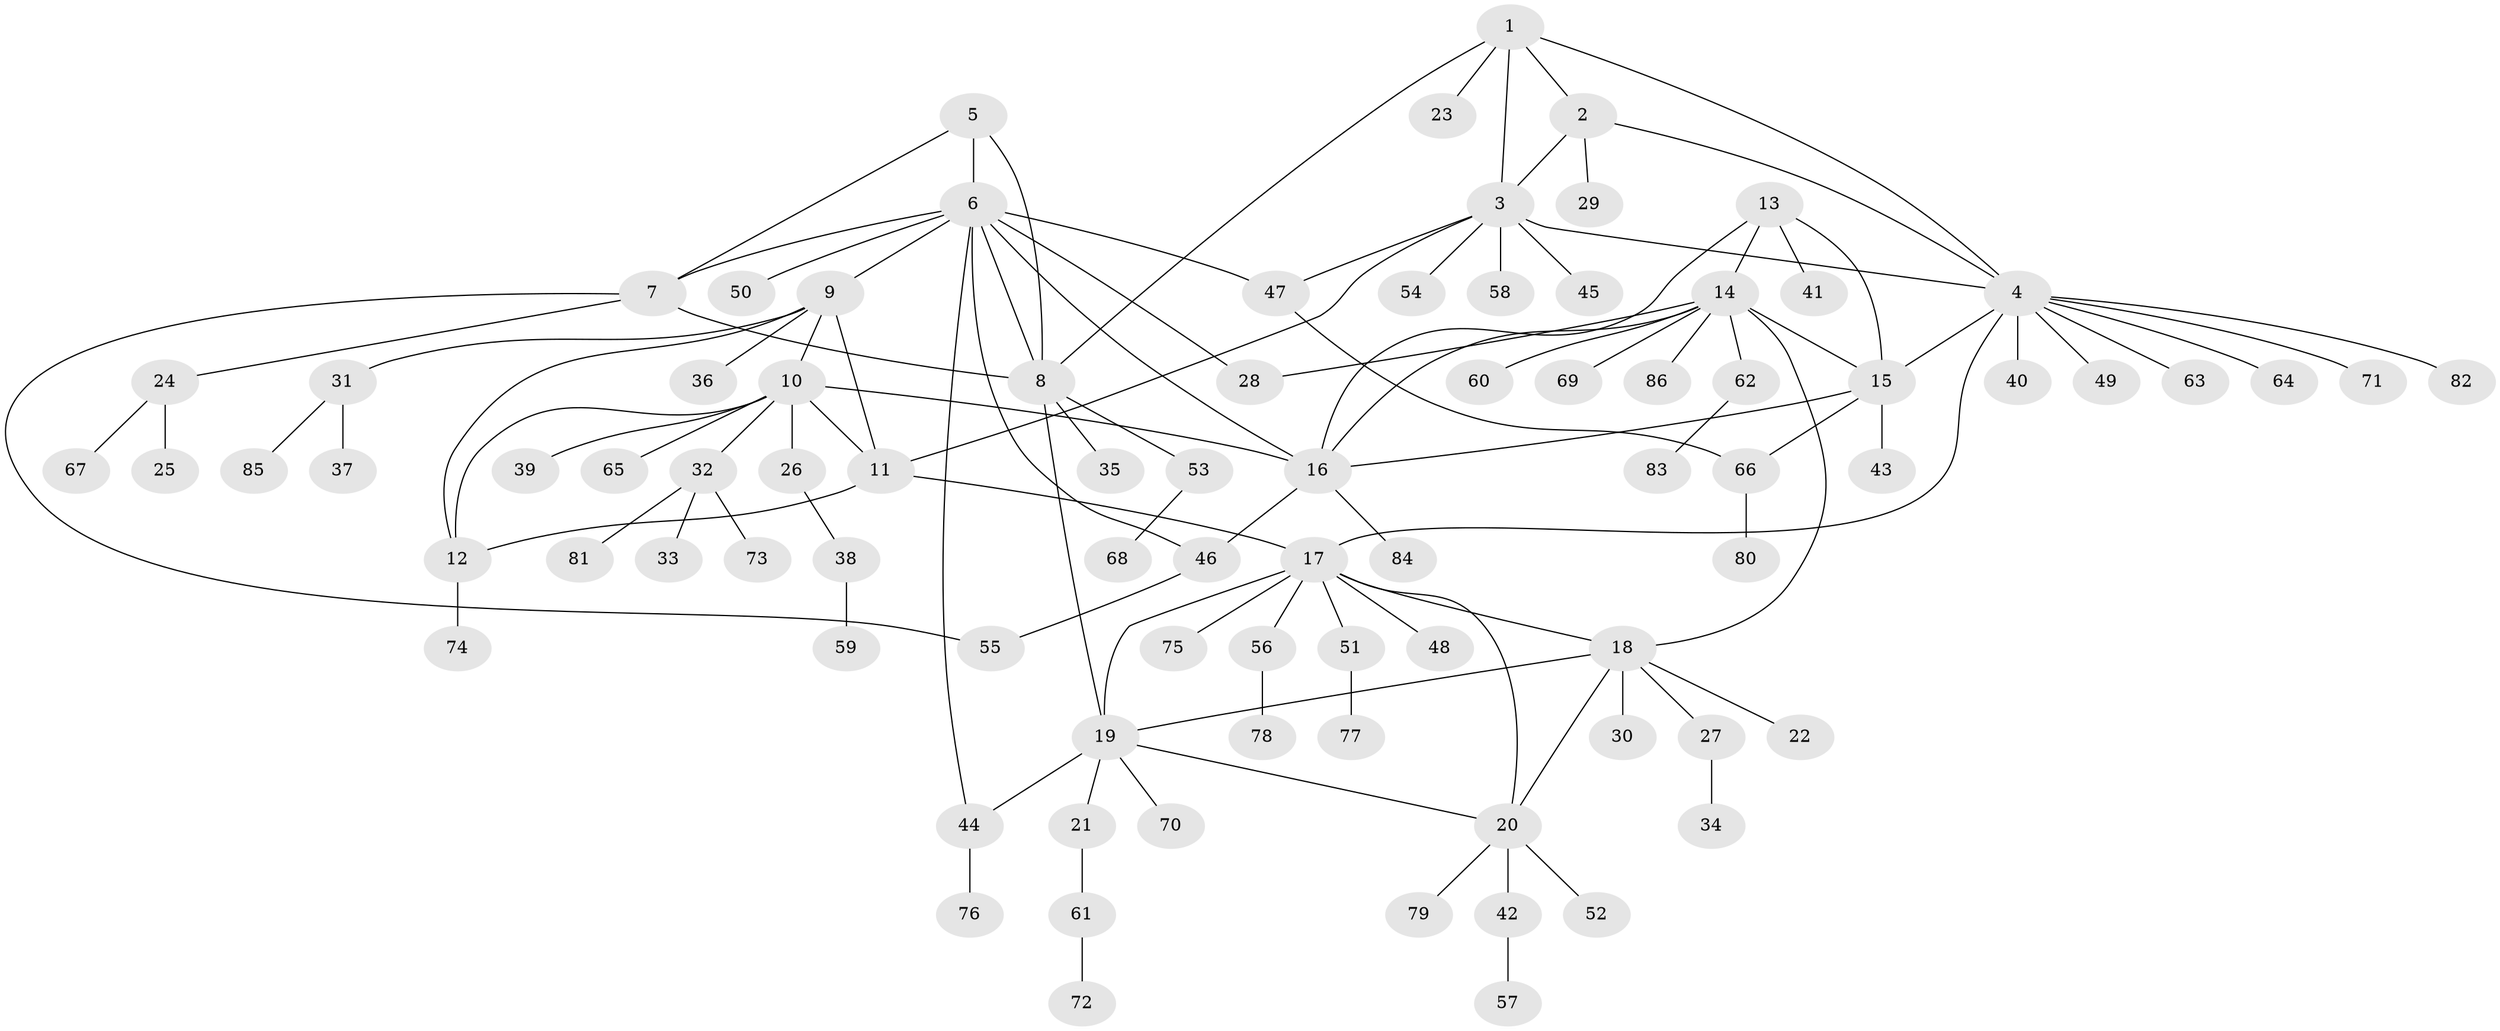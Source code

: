 // coarse degree distribution, {4: 0.07936507936507936, 11: 0.015873015873015872, 10: 0.031746031746031744, 9: 0.031746031746031744, 6: 0.015873015873015872, 7: 0.031746031746031744, 3: 0.031746031746031744, 2: 0.12698412698412698, 12: 0.015873015873015872, 5: 0.015873015873015872, 1: 0.6031746031746031}
// Generated by graph-tools (version 1.1) at 2025/24/03/03/25 07:24:15]
// undirected, 86 vertices, 112 edges
graph export_dot {
graph [start="1"]
  node [color=gray90,style=filled];
  1;
  2;
  3;
  4;
  5;
  6;
  7;
  8;
  9;
  10;
  11;
  12;
  13;
  14;
  15;
  16;
  17;
  18;
  19;
  20;
  21;
  22;
  23;
  24;
  25;
  26;
  27;
  28;
  29;
  30;
  31;
  32;
  33;
  34;
  35;
  36;
  37;
  38;
  39;
  40;
  41;
  42;
  43;
  44;
  45;
  46;
  47;
  48;
  49;
  50;
  51;
  52;
  53;
  54;
  55;
  56;
  57;
  58;
  59;
  60;
  61;
  62;
  63;
  64;
  65;
  66;
  67;
  68;
  69;
  70;
  71;
  72;
  73;
  74;
  75;
  76;
  77;
  78;
  79;
  80;
  81;
  82;
  83;
  84;
  85;
  86;
  1 -- 2;
  1 -- 3;
  1 -- 4;
  1 -- 8;
  1 -- 23;
  2 -- 3;
  2 -- 4;
  2 -- 29;
  3 -- 4;
  3 -- 11;
  3 -- 45;
  3 -- 47;
  3 -- 54;
  3 -- 58;
  4 -- 15;
  4 -- 17;
  4 -- 40;
  4 -- 49;
  4 -- 63;
  4 -- 64;
  4 -- 71;
  4 -- 82;
  5 -- 6;
  5 -- 7;
  5 -- 8;
  6 -- 7;
  6 -- 8;
  6 -- 9;
  6 -- 16;
  6 -- 28;
  6 -- 44;
  6 -- 46;
  6 -- 47;
  6 -- 50;
  7 -- 8;
  7 -- 24;
  7 -- 55;
  8 -- 19;
  8 -- 35;
  8 -- 53;
  9 -- 10;
  9 -- 11;
  9 -- 12;
  9 -- 31;
  9 -- 36;
  10 -- 11;
  10 -- 12;
  10 -- 16;
  10 -- 26;
  10 -- 32;
  10 -- 39;
  10 -- 65;
  11 -- 12;
  11 -- 17;
  12 -- 74;
  13 -- 14;
  13 -- 15;
  13 -- 16;
  13 -- 41;
  14 -- 15;
  14 -- 16;
  14 -- 18;
  14 -- 28;
  14 -- 60;
  14 -- 62;
  14 -- 69;
  14 -- 86;
  15 -- 16;
  15 -- 43;
  15 -- 66;
  16 -- 46;
  16 -- 84;
  17 -- 18;
  17 -- 19;
  17 -- 20;
  17 -- 48;
  17 -- 51;
  17 -- 56;
  17 -- 75;
  18 -- 19;
  18 -- 20;
  18 -- 22;
  18 -- 27;
  18 -- 30;
  19 -- 20;
  19 -- 21;
  19 -- 44;
  19 -- 70;
  20 -- 42;
  20 -- 52;
  20 -- 79;
  21 -- 61;
  24 -- 25;
  24 -- 67;
  26 -- 38;
  27 -- 34;
  31 -- 37;
  31 -- 85;
  32 -- 33;
  32 -- 73;
  32 -- 81;
  38 -- 59;
  42 -- 57;
  44 -- 76;
  46 -- 55;
  47 -- 66;
  51 -- 77;
  53 -- 68;
  56 -- 78;
  61 -- 72;
  62 -- 83;
  66 -- 80;
}
